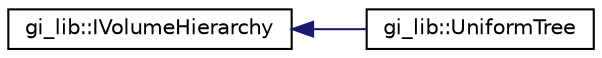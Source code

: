 digraph "Graphical Class Hierarchy"
{
  edge [fontname="Helvetica",fontsize="10",labelfontname="Helvetica",labelfontsize="10"];
  node [fontname="Helvetica",fontsize="10",shape=record];
  rankdir="LR";
  Node1 [label="gi_lib::IVolumeHierarchy",height=0.2,width=0.4,color="black", fillcolor="white", style="filled",URL="$classgi__lib_1_1_i_volume_hierarchy.html",tooltip="Base interface for volume hierarchy. Volumes added to the hierarchy must be manually removed upon des..."];
  Node1 -> Node2 [dir="back",color="midnightblue",fontsize="10",style="solid",fontname="Helvetica"];
  Node2 [label="gi_lib::UniformTree",height=0.2,width=0.4,color="black", fillcolor="white", style="filled",URL="$classgi__lib_1_1_uniform_tree.html",tooltip="Represents an uniform tree. The tree subdivides its domain in equally sized cells recursively..."];
}
